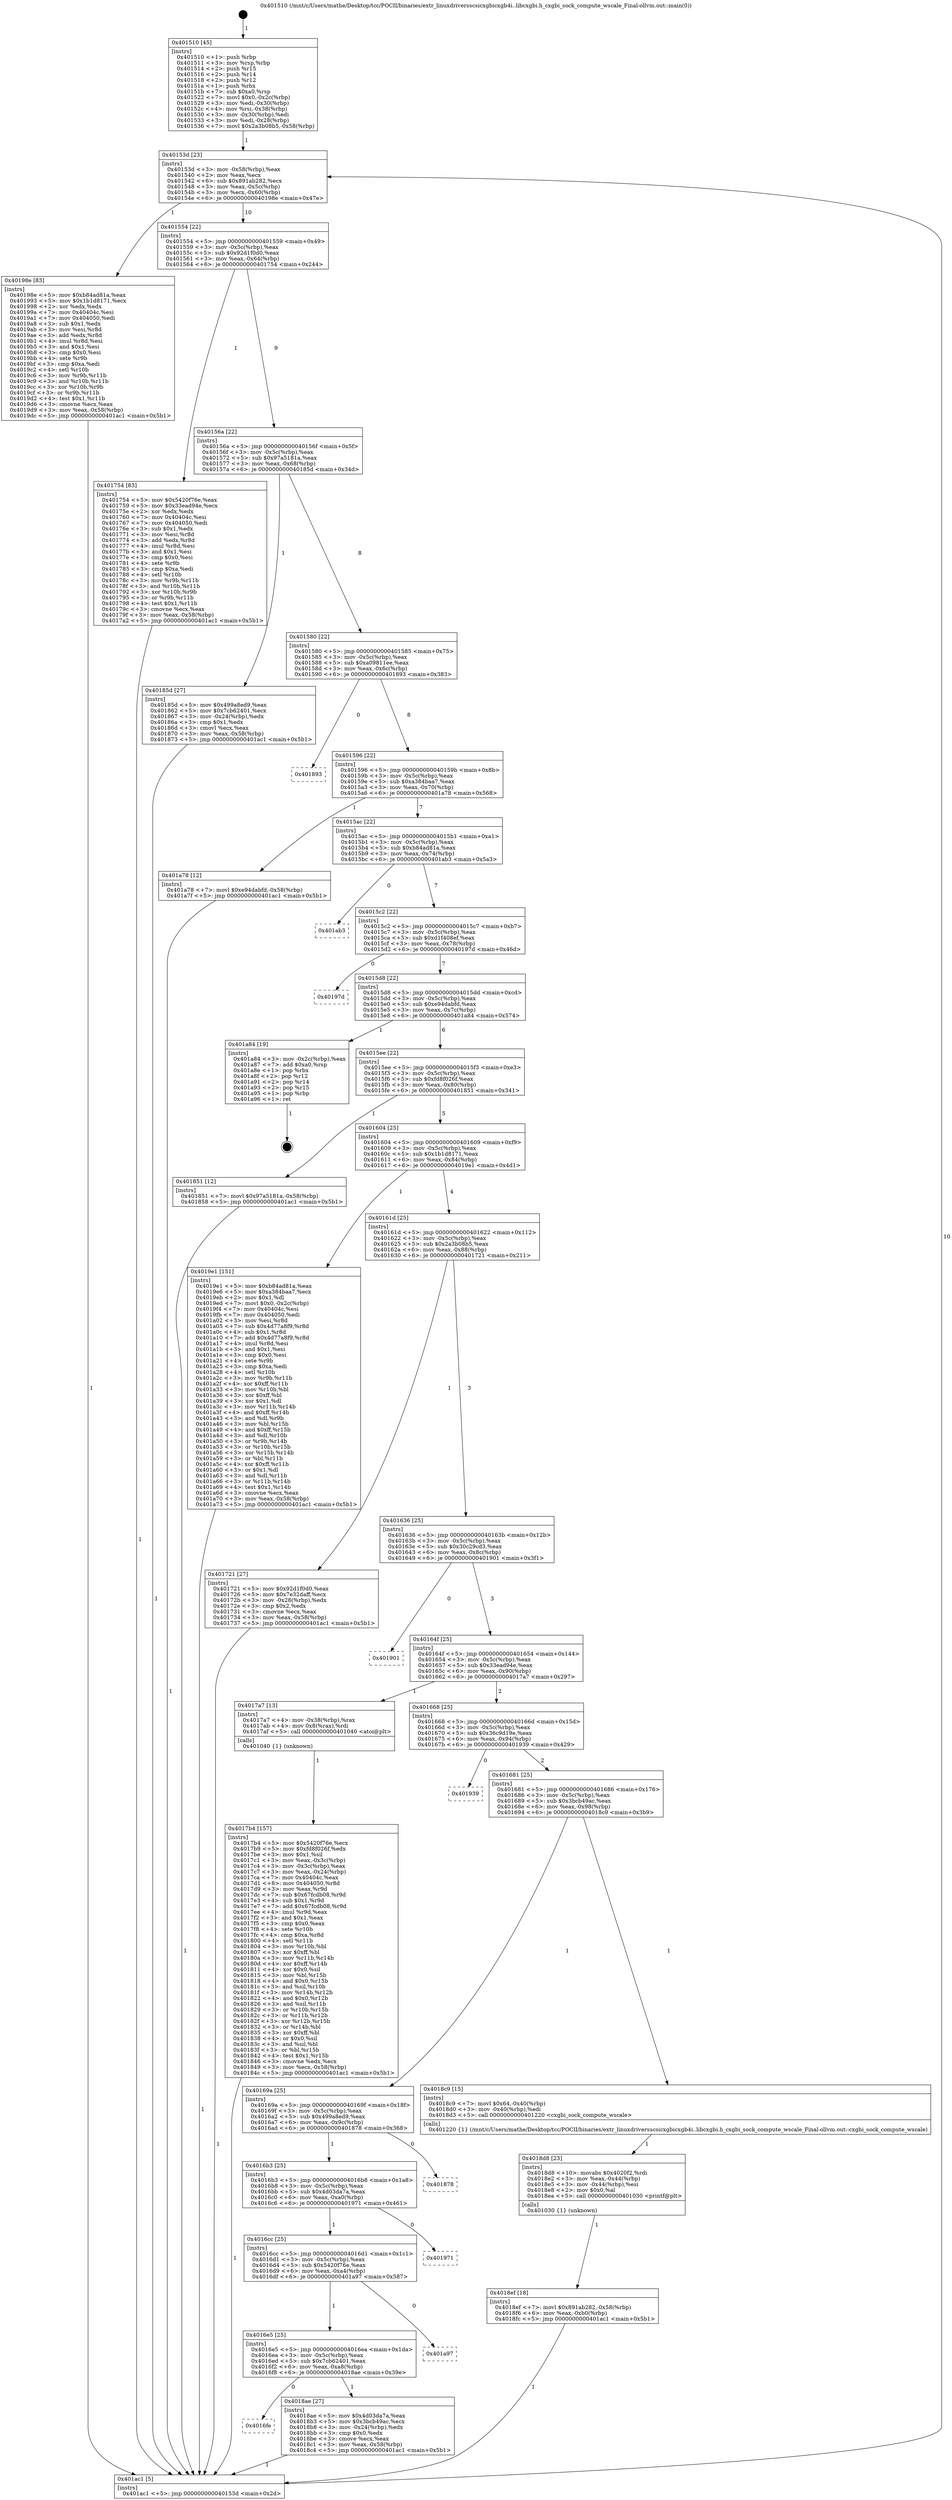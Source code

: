 digraph "0x401510" {
  label = "0x401510 (/mnt/c/Users/mathe/Desktop/tcc/POCII/binaries/extr_linuxdriversscsicxgbicxgb4i..libcxgbi.h_cxgbi_sock_compute_wscale_Final-ollvm.out::main(0))"
  labelloc = "t"
  node[shape=record]

  Entry [label="",width=0.3,height=0.3,shape=circle,fillcolor=black,style=filled]
  "0x40153d" [label="{
     0x40153d [23]\l
     | [instrs]\l
     &nbsp;&nbsp;0x40153d \<+3\>: mov -0x58(%rbp),%eax\l
     &nbsp;&nbsp;0x401540 \<+2\>: mov %eax,%ecx\l
     &nbsp;&nbsp;0x401542 \<+6\>: sub $0x891ab282,%ecx\l
     &nbsp;&nbsp;0x401548 \<+3\>: mov %eax,-0x5c(%rbp)\l
     &nbsp;&nbsp;0x40154b \<+3\>: mov %ecx,-0x60(%rbp)\l
     &nbsp;&nbsp;0x40154e \<+6\>: je 000000000040198e \<main+0x47e\>\l
  }"]
  "0x40198e" [label="{
     0x40198e [83]\l
     | [instrs]\l
     &nbsp;&nbsp;0x40198e \<+5\>: mov $0xb84ad81a,%eax\l
     &nbsp;&nbsp;0x401993 \<+5\>: mov $0x1b1d8171,%ecx\l
     &nbsp;&nbsp;0x401998 \<+2\>: xor %edx,%edx\l
     &nbsp;&nbsp;0x40199a \<+7\>: mov 0x40404c,%esi\l
     &nbsp;&nbsp;0x4019a1 \<+7\>: mov 0x404050,%edi\l
     &nbsp;&nbsp;0x4019a8 \<+3\>: sub $0x1,%edx\l
     &nbsp;&nbsp;0x4019ab \<+3\>: mov %esi,%r8d\l
     &nbsp;&nbsp;0x4019ae \<+3\>: add %edx,%r8d\l
     &nbsp;&nbsp;0x4019b1 \<+4\>: imul %r8d,%esi\l
     &nbsp;&nbsp;0x4019b5 \<+3\>: and $0x1,%esi\l
     &nbsp;&nbsp;0x4019b8 \<+3\>: cmp $0x0,%esi\l
     &nbsp;&nbsp;0x4019bb \<+4\>: sete %r9b\l
     &nbsp;&nbsp;0x4019bf \<+3\>: cmp $0xa,%edi\l
     &nbsp;&nbsp;0x4019c2 \<+4\>: setl %r10b\l
     &nbsp;&nbsp;0x4019c6 \<+3\>: mov %r9b,%r11b\l
     &nbsp;&nbsp;0x4019c9 \<+3\>: and %r10b,%r11b\l
     &nbsp;&nbsp;0x4019cc \<+3\>: xor %r10b,%r9b\l
     &nbsp;&nbsp;0x4019cf \<+3\>: or %r9b,%r11b\l
     &nbsp;&nbsp;0x4019d2 \<+4\>: test $0x1,%r11b\l
     &nbsp;&nbsp;0x4019d6 \<+3\>: cmovne %ecx,%eax\l
     &nbsp;&nbsp;0x4019d9 \<+3\>: mov %eax,-0x58(%rbp)\l
     &nbsp;&nbsp;0x4019dc \<+5\>: jmp 0000000000401ac1 \<main+0x5b1\>\l
  }"]
  "0x401554" [label="{
     0x401554 [22]\l
     | [instrs]\l
     &nbsp;&nbsp;0x401554 \<+5\>: jmp 0000000000401559 \<main+0x49\>\l
     &nbsp;&nbsp;0x401559 \<+3\>: mov -0x5c(%rbp),%eax\l
     &nbsp;&nbsp;0x40155c \<+5\>: sub $0x92d1f0d0,%eax\l
     &nbsp;&nbsp;0x401561 \<+3\>: mov %eax,-0x64(%rbp)\l
     &nbsp;&nbsp;0x401564 \<+6\>: je 0000000000401754 \<main+0x244\>\l
  }"]
  Exit [label="",width=0.3,height=0.3,shape=circle,fillcolor=black,style=filled,peripheries=2]
  "0x401754" [label="{
     0x401754 [83]\l
     | [instrs]\l
     &nbsp;&nbsp;0x401754 \<+5\>: mov $0x5420f76e,%eax\l
     &nbsp;&nbsp;0x401759 \<+5\>: mov $0x33ead94e,%ecx\l
     &nbsp;&nbsp;0x40175e \<+2\>: xor %edx,%edx\l
     &nbsp;&nbsp;0x401760 \<+7\>: mov 0x40404c,%esi\l
     &nbsp;&nbsp;0x401767 \<+7\>: mov 0x404050,%edi\l
     &nbsp;&nbsp;0x40176e \<+3\>: sub $0x1,%edx\l
     &nbsp;&nbsp;0x401771 \<+3\>: mov %esi,%r8d\l
     &nbsp;&nbsp;0x401774 \<+3\>: add %edx,%r8d\l
     &nbsp;&nbsp;0x401777 \<+4\>: imul %r8d,%esi\l
     &nbsp;&nbsp;0x40177b \<+3\>: and $0x1,%esi\l
     &nbsp;&nbsp;0x40177e \<+3\>: cmp $0x0,%esi\l
     &nbsp;&nbsp;0x401781 \<+4\>: sete %r9b\l
     &nbsp;&nbsp;0x401785 \<+3\>: cmp $0xa,%edi\l
     &nbsp;&nbsp;0x401788 \<+4\>: setl %r10b\l
     &nbsp;&nbsp;0x40178c \<+3\>: mov %r9b,%r11b\l
     &nbsp;&nbsp;0x40178f \<+3\>: and %r10b,%r11b\l
     &nbsp;&nbsp;0x401792 \<+3\>: xor %r10b,%r9b\l
     &nbsp;&nbsp;0x401795 \<+3\>: or %r9b,%r11b\l
     &nbsp;&nbsp;0x401798 \<+4\>: test $0x1,%r11b\l
     &nbsp;&nbsp;0x40179c \<+3\>: cmovne %ecx,%eax\l
     &nbsp;&nbsp;0x40179f \<+3\>: mov %eax,-0x58(%rbp)\l
     &nbsp;&nbsp;0x4017a2 \<+5\>: jmp 0000000000401ac1 \<main+0x5b1\>\l
  }"]
  "0x40156a" [label="{
     0x40156a [22]\l
     | [instrs]\l
     &nbsp;&nbsp;0x40156a \<+5\>: jmp 000000000040156f \<main+0x5f\>\l
     &nbsp;&nbsp;0x40156f \<+3\>: mov -0x5c(%rbp),%eax\l
     &nbsp;&nbsp;0x401572 \<+5\>: sub $0x97a5181a,%eax\l
     &nbsp;&nbsp;0x401577 \<+3\>: mov %eax,-0x68(%rbp)\l
     &nbsp;&nbsp;0x40157a \<+6\>: je 000000000040185d \<main+0x34d\>\l
  }"]
  "0x4018ef" [label="{
     0x4018ef [18]\l
     | [instrs]\l
     &nbsp;&nbsp;0x4018ef \<+7\>: movl $0x891ab282,-0x58(%rbp)\l
     &nbsp;&nbsp;0x4018f6 \<+6\>: mov %eax,-0xb0(%rbp)\l
     &nbsp;&nbsp;0x4018fc \<+5\>: jmp 0000000000401ac1 \<main+0x5b1\>\l
  }"]
  "0x40185d" [label="{
     0x40185d [27]\l
     | [instrs]\l
     &nbsp;&nbsp;0x40185d \<+5\>: mov $0x499a8ed9,%eax\l
     &nbsp;&nbsp;0x401862 \<+5\>: mov $0x7cb62401,%ecx\l
     &nbsp;&nbsp;0x401867 \<+3\>: mov -0x24(%rbp),%edx\l
     &nbsp;&nbsp;0x40186a \<+3\>: cmp $0x1,%edx\l
     &nbsp;&nbsp;0x40186d \<+3\>: cmovl %ecx,%eax\l
     &nbsp;&nbsp;0x401870 \<+3\>: mov %eax,-0x58(%rbp)\l
     &nbsp;&nbsp;0x401873 \<+5\>: jmp 0000000000401ac1 \<main+0x5b1\>\l
  }"]
  "0x401580" [label="{
     0x401580 [22]\l
     | [instrs]\l
     &nbsp;&nbsp;0x401580 \<+5\>: jmp 0000000000401585 \<main+0x75\>\l
     &nbsp;&nbsp;0x401585 \<+3\>: mov -0x5c(%rbp),%eax\l
     &nbsp;&nbsp;0x401588 \<+5\>: sub $0xa09811ee,%eax\l
     &nbsp;&nbsp;0x40158d \<+3\>: mov %eax,-0x6c(%rbp)\l
     &nbsp;&nbsp;0x401590 \<+6\>: je 0000000000401893 \<main+0x383\>\l
  }"]
  "0x4018d8" [label="{
     0x4018d8 [23]\l
     | [instrs]\l
     &nbsp;&nbsp;0x4018d8 \<+10\>: movabs $0x4020f2,%rdi\l
     &nbsp;&nbsp;0x4018e2 \<+3\>: mov %eax,-0x44(%rbp)\l
     &nbsp;&nbsp;0x4018e5 \<+3\>: mov -0x44(%rbp),%esi\l
     &nbsp;&nbsp;0x4018e8 \<+2\>: mov $0x0,%al\l
     &nbsp;&nbsp;0x4018ea \<+5\>: call 0000000000401030 \<printf@plt\>\l
     | [calls]\l
     &nbsp;&nbsp;0x401030 \{1\} (unknown)\l
  }"]
  "0x401893" [label="{
     0x401893\l
  }", style=dashed]
  "0x401596" [label="{
     0x401596 [22]\l
     | [instrs]\l
     &nbsp;&nbsp;0x401596 \<+5\>: jmp 000000000040159b \<main+0x8b\>\l
     &nbsp;&nbsp;0x40159b \<+3\>: mov -0x5c(%rbp),%eax\l
     &nbsp;&nbsp;0x40159e \<+5\>: sub $0xa384baa7,%eax\l
     &nbsp;&nbsp;0x4015a3 \<+3\>: mov %eax,-0x70(%rbp)\l
     &nbsp;&nbsp;0x4015a6 \<+6\>: je 0000000000401a78 \<main+0x568\>\l
  }"]
  "0x4016fe" [label="{
     0x4016fe\l
  }", style=dashed]
  "0x401a78" [label="{
     0x401a78 [12]\l
     | [instrs]\l
     &nbsp;&nbsp;0x401a78 \<+7\>: movl $0xe94dabfd,-0x58(%rbp)\l
     &nbsp;&nbsp;0x401a7f \<+5\>: jmp 0000000000401ac1 \<main+0x5b1\>\l
  }"]
  "0x4015ac" [label="{
     0x4015ac [22]\l
     | [instrs]\l
     &nbsp;&nbsp;0x4015ac \<+5\>: jmp 00000000004015b1 \<main+0xa1\>\l
     &nbsp;&nbsp;0x4015b1 \<+3\>: mov -0x5c(%rbp),%eax\l
     &nbsp;&nbsp;0x4015b4 \<+5\>: sub $0xb84ad81a,%eax\l
     &nbsp;&nbsp;0x4015b9 \<+3\>: mov %eax,-0x74(%rbp)\l
     &nbsp;&nbsp;0x4015bc \<+6\>: je 0000000000401ab3 \<main+0x5a3\>\l
  }"]
  "0x4018ae" [label="{
     0x4018ae [27]\l
     | [instrs]\l
     &nbsp;&nbsp;0x4018ae \<+5\>: mov $0x4d03da7a,%eax\l
     &nbsp;&nbsp;0x4018b3 \<+5\>: mov $0x3bcb49ac,%ecx\l
     &nbsp;&nbsp;0x4018b8 \<+3\>: mov -0x24(%rbp),%edx\l
     &nbsp;&nbsp;0x4018bb \<+3\>: cmp $0x0,%edx\l
     &nbsp;&nbsp;0x4018be \<+3\>: cmove %ecx,%eax\l
     &nbsp;&nbsp;0x4018c1 \<+3\>: mov %eax,-0x58(%rbp)\l
     &nbsp;&nbsp;0x4018c4 \<+5\>: jmp 0000000000401ac1 \<main+0x5b1\>\l
  }"]
  "0x401ab3" [label="{
     0x401ab3\l
  }", style=dashed]
  "0x4015c2" [label="{
     0x4015c2 [22]\l
     | [instrs]\l
     &nbsp;&nbsp;0x4015c2 \<+5\>: jmp 00000000004015c7 \<main+0xb7\>\l
     &nbsp;&nbsp;0x4015c7 \<+3\>: mov -0x5c(%rbp),%eax\l
     &nbsp;&nbsp;0x4015ca \<+5\>: sub $0xd1f408ef,%eax\l
     &nbsp;&nbsp;0x4015cf \<+3\>: mov %eax,-0x78(%rbp)\l
     &nbsp;&nbsp;0x4015d2 \<+6\>: je 000000000040197d \<main+0x46d\>\l
  }"]
  "0x4016e5" [label="{
     0x4016e5 [25]\l
     | [instrs]\l
     &nbsp;&nbsp;0x4016e5 \<+5\>: jmp 00000000004016ea \<main+0x1da\>\l
     &nbsp;&nbsp;0x4016ea \<+3\>: mov -0x5c(%rbp),%eax\l
     &nbsp;&nbsp;0x4016ed \<+5\>: sub $0x7cb62401,%eax\l
     &nbsp;&nbsp;0x4016f2 \<+6\>: mov %eax,-0xa8(%rbp)\l
     &nbsp;&nbsp;0x4016f8 \<+6\>: je 00000000004018ae \<main+0x39e\>\l
  }"]
  "0x40197d" [label="{
     0x40197d\l
  }", style=dashed]
  "0x4015d8" [label="{
     0x4015d8 [22]\l
     | [instrs]\l
     &nbsp;&nbsp;0x4015d8 \<+5\>: jmp 00000000004015dd \<main+0xcd\>\l
     &nbsp;&nbsp;0x4015dd \<+3\>: mov -0x5c(%rbp),%eax\l
     &nbsp;&nbsp;0x4015e0 \<+5\>: sub $0xe94dabfd,%eax\l
     &nbsp;&nbsp;0x4015e5 \<+3\>: mov %eax,-0x7c(%rbp)\l
     &nbsp;&nbsp;0x4015e8 \<+6\>: je 0000000000401a84 \<main+0x574\>\l
  }"]
  "0x401a97" [label="{
     0x401a97\l
  }", style=dashed]
  "0x401a84" [label="{
     0x401a84 [19]\l
     | [instrs]\l
     &nbsp;&nbsp;0x401a84 \<+3\>: mov -0x2c(%rbp),%eax\l
     &nbsp;&nbsp;0x401a87 \<+7\>: add $0xa0,%rsp\l
     &nbsp;&nbsp;0x401a8e \<+1\>: pop %rbx\l
     &nbsp;&nbsp;0x401a8f \<+2\>: pop %r12\l
     &nbsp;&nbsp;0x401a91 \<+2\>: pop %r14\l
     &nbsp;&nbsp;0x401a93 \<+2\>: pop %r15\l
     &nbsp;&nbsp;0x401a95 \<+1\>: pop %rbp\l
     &nbsp;&nbsp;0x401a96 \<+1\>: ret\l
  }"]
  "0x4015ee" [label="{
     0x4015ee [22]\l
     | [instrs]\l
     &nbsp;&nbsp;0x4015ee \<+5\>: jmp 00000000004015f3 \<main+0xe3\>\l
     &nbsp;&nbsp;0x4015f3 \<+3\>: mov -0x5c(%rbp),%eax\l
     &nbsp;&nbsp;0x4015f6 \<+5\>: sub $0xfd8f026f,%eax\l
     &nbsp;&nbsp;0x4015fb \<+3\>: mov %eax,-0x80(%rbp)\l
     &nbsp;&nbsp;0x4015fe \<+6\>: je 0000000000401851 \<main+0x341\>\l
  }"]
  "0x4016cc" [label="{
     0x4016cc [25]\l
     | [instrs]\l
     &nbsp;&nbsp;0x4016cc \<+5\>: jmp 00000000004016d1 \<main+0x1c1\>\l
     &nbsp;&nbsp;0x4016d1 \<+3\>: mov -0x5c(%rbp),%eax\l
     &nbsp;&nbsp;0x4016d4 \<+5\>: sub $0x5420f76e,%eax\l
     &nbsp;&nbsp;0x4016d9 \<+6\>: mov %eax,-0xa4(%rbp)\l
     &nbsp;&nbsp;0x4016df \<+6\>: je 0000000000401a97 \<main+0x587\>\l
  }"]
  "0x401851" [label="{
     0x401851 [12]\l
     | [instrs]\l
     &nbsp;&nbsp;0x401851 \<+7\>: movl $0x97a5181a,-0x58(%rbp)\l
     &nbsp;&nbsp;0x401858 \<+5\>: jmp 0000000000401ac1 \<main+0x5b1\>\l
  }"]
  "0x401604" [label="{
     0x401604 [25]\l
     | [instrs]\l
     &nbsp;&nbsp;0x401604 \<+5\>: jmp 0000000000401609 \<main+0xf9\>\l
     &nbsp;&nbsp;0x401609 \<+3\>: mov -0x5c(%rbp),%eax\l
     &nbsp;&nbsp;0x40160c \<+5\>: sub $0x1b1d8171,%eax\l
     &nbsp;&nbsp;0x401611 \<+6\>: mov %eax,-0x84(%rbp)\l
     &nbsp;&nbsp;0x401617 \<+6\>: je 00000000004019e1 \<main+0x4d1\>\l
  }"]
  "0x401971" [label="{
     0x401971\l
  }", style=dashed]
  "0x4019e1" [label="{
     0x4019e1 [151]\l
     | [instrs]\l
     &nbsp;&nbsp;0x4019e1 \<+5\>: mov $0xb84ad81a,%eax\l
     &nbsp;&nbsp;0x4019e6 \<+5\>: mov $0xa384baa7,%ecx\l
     &nbsp;&nbsp;0x4019eb \<+2\>: mov $0x1,%dl\l
     &nbsp;&nbsp;0x4019ed \<+7\>: movl $0x0,-0x2c(%rbp)\l
     &nbsp;&nbsp;0x4019f4 \<+7\>: mov 0x40404c,%esi\l
     &nbsp;&nbsp;0x4019fb \<+7\>: mov 0x404050,%edi\l
     &nbsp;&nbsp;0x401a02 \<+3\>: mov %esi,%r8d\l
     &nbsp;&nbsp;0x401a05 \<+7\>: sub $0x4d77a8f9,%r8d\l
     &nbsp;&nbsp;0x401a0c \<+4\>: sub $0x1,%r8d\l
     &nbsp;&nbsp;0x401a10 \<+7\>: add $0x4d77a8f9,%r8d\l
     &nbsp;&nbsp;0x401a17 \<+4\>: imul %r8d,%esi\l
     &nbsp;&nbsp;0x401a1b \<+3\>: and $0x1,%esi\l
     &nbsp;&nbsp;0x401a1e \<+3\>: cmp $0x0,%esi\l
     &nbsp;&nbsp;0x401a21 \<+4\>: sete %r9b\l
     &nbsp;&nbsp;0x401a25 \<+3\>: cmp $0xa,%edi\l
     &nbsp;&nbsp;0x401a28 \<+4\>: setl %r10b\l
     &nbsp;&nbsp;0x401a2c \<+3\>: mov %r9b,%r11b\l
     &nbsp;&nbsp;0x401a2f \<+4\>: xor $0xff,%r11b\l
     &nbsp;&nbsp;0x401a33 \<+3\>: mov %r10b,%bl\l
     &nbsp;&nbsp;0x401a36 \<+3\>: xor $0xff,%bl\l
     &nbsp;&nbsp;0x401a39 \<+3\>: xor $0x1,%dl\l
     &nbsp;&nbsp;0x401a3c \<+3\>: mov %r11b,%r14b\l
     &nbsp;&nbsp;0x401a3f \<+4\>: and $0xff,%r14b\l
     &nbsp;&nbsp;0x401a43 \<+3\>: and %dl,%r9b\l
     &nbsp;&nbsp;0x401a46 \<+3\>: mov %bl,%r15b\l
     &nbsp;&nbsp;0x401a49 \<+4\>: and $0xff,%r15b\l
     &nbsp;&nbsp;0x401a4d \<+3\>: and %dl,%r10b\l
     &nbsp;&nbsp;0x401a50 \<+3\>: or %r9b,%r14b\l
     &nbsp;&nbsp;0x401a53 \<+3\>: or %r10b,%r15b\l
     &nbsp;&nbsp;0x401a56 \<+3\>: xor %r15b,%r14b\l
     &nbsp;&nbsp;0x401a59 \<+3\>: or %bl,%r11b\l
     &nbsp;&nbsp;0x401a5c \<+4\>: xor $0xff,%r11b\l
     &nbsp;&nbsp;0x401a60 \<+3\>: or $0x1,%dl\l
     &nbsp;&nbsp;0x401a63 \<+3\>: and %dl,%r11b\l
     &nbsp;&nbsp;0x401a66 \<+3\>: or %r11b,%r14b\l
     &nbsp;&nbsp;0x401a69 \<+4\>: test $0x1,%r14b\l
     &nbsp;&nbsp;0x401a6d \<+3\>: cmovne %ecx,%eax\l
     &nbsp;&nbsp;0x401a70 \<+3\>: mov %eax,-0x58(%rbp)\l
     &nbsp;&nbsp;0x401a73 \<+5\>: jmp 0000000000401ac1 \<main+0x5b1\>\l
  }"]
  "0x40161d" [label="{
     0x40161d [25]\l
     | [instrs]\l
     &nbsp;&nbsp;0x40161d \<+5\>: jmp 0000000000401622 \<main+0x112\>\l
     &nbsp;&nbsp;0x401622 \<+3\>: mov -0x5c(%rbp),%eax\l
     &nbsp;&nbsp;0x401625 \<+5\>: sub $0x2a3b08b5,%eax\l
     &nbsp;&nbsp;0x40162a \<+6\>: mov %eax,-0x88(%rbp)\l
     &nbsp;&nbsp;0x401630 \<+6\>: je 0000000000401721 \<main+0x211\>\l
  }"]
  "0x4016b3" [label="{
     0x4016b3 [25]\l
     | [instrs]\l
     &nbsp;&nbsp;0x4016b3 \<+5\>: jmp 00000000004016b8 \<main+0x1a8\>\l
     &nbsp;&nbsp;0x4016b8 \<+3\>: mov -0x5c(%rbp),%eax\l
     &nbsp;&nbsp;0x4016bb \<+5\>: sub $0x4d03da7a,%eax\l
     &nbsp;&nbsp;0x4016c0 \<+6\>: mov %eax,-0xa0(%rbp)\l
     &nbsp;&nbsp;0x4016c6 \<+6\>: je 0000000000401971 \<main+0x461\>\l
  }"]
  "0x401721" [label="{
     0x401721 [27]\l
     | [instrs]\l
     &nbsp;&nbsp;0x401721 \<+5\>: mov $0x92d1f0d0,%eax\l
     &nbsp;&nbsp;0x401726 \<+5\>: mov $0x7e32daff,%ecx\l
     &nbsp;&nbsp;0x40172b \<+3\>: mov -0x28(%rbp),%edx\l
     &nbsp;&nbsp;0x40172e \<+3\>: cmp $0x2,%edx\l
     &nbsp;&nbsp;0x401731 \<+3\>: cmovne %ecx,%eax\l
     &nbsp;&nbsp;0x401734 \<+3\>: mov %eax,-0x58(%rbp)\l
     &nbsp;&nbsp;0x401737 \<+5\>: jmp 0000000000401ac1 \<main+0x5b1\>\l
  }"]
  "0x401636" [label="{
     0x401636 [25]\l
     | [instrs]\l
     &nbsp;&nbsp;0x401636 \<+5\>: jmp 000000000040163b \<main+0x12b\>\l
     &nbsp;&nbsp;0x40163b \<+3\>: mov -0x5c(%rbp),%eax\l
     &nbsp;&nbsp;0x40163e \<+5\>: sub $0x30c29cd3,%eax\l
     &nbsp;&nbsp;0x401643 \<+6\>: mov %eax,-0x8c(%rbp)\l
     &nbsp;&nbsp;0x401649 \<+6\>: je 0000000000401901 \<main+0x3f1\>\l
  }"]
  "0x401ac1" [label="{
     0x401ac1 [5]\l
     | [instrs]\l
     &nbsp;&nbsp;0x401ac1 \<+5\>: jmp 000000000040153d \<main+0x2d\>\l
  }"]
  "0x401510" [label="{
     0x401510 [45]\l
     | [instrs]\l
     &nbsp;&nbsp;0x401510 \<+1\>: push %rbp\l
     &nbsp;&nbsp;0x401511 \<+3\>: mov %rsp,%rbp\l
     &nbsp;&nbsp;0x401514 \<+2\>: push %r15\l
     &nbsp;&nbsp;0x401516 \<+2\>: push %r14\l
     &nbsp;&nbsp;0x401518 \<+2\>: push %r12\l
     &nbsp;&nbsp;0x40151a \<+1\>: push %rbx\l
     &nbsp;&nbsp;0x40151b \<+7\>: sub $0xa0,%rsp\l
     &nbsp;&nbsp;0x401522 \<+7\>: movl $0x0,-0x2c(%rbp)\l
     &nbsp;&nbsp;0x401529 \<+3\>: mov %edi,-0x30(%rbp)\l
     &nbsp;&nbsp;0x40152c \<+4\>: mov %rsi,-0x38(%rbp)\l
     &nbsp;&nbsp;0x401530 \<+3\>: mov -0x30(%rbp),%edi\l
     &nbsp;&nbsp;0x401533 \<+3\>: mov %edi,-0x28(%rbp)\l
     &nbsp;&nbsp;0x401536 \<+7\>: movl $0x2a3b08b5,-0x58(%rbp)\l
  }"]
  "0x401878" [label="{
     0x401878\l
  }", style=dashed]
  "0x401901" [label="{
     0x401901\l
  }", style=dashed]
  "0x40164f" [label="{
     0x40164f [25]\l
     | [instrs]\l
     &nbsp;&nbsp;0x40164f \<+5\>: jmp 0000000000401654 \<main+0x144\>\l
     &nbsp;&nbsp;0x401654 \<+3\>: mov -0x5c(%rbp),%eax\l
     &nbsp;&nbsp;0x401657 \<+5\>: sub $0x33ead94e,%eax\l
     &nbsp;&nbsp;0x40165c \<+6\>: mov %eax,-0x90(%rbp)\l
     &nbsp;&nbsp;0x401662 \<+6\>: je 00000000004017a7 \<main+0x297\>\l
  }"]
  "0x40169a" [label="{
     0x40169a [25]\l
     | [instrs]\l
     &nbsp;&nbsp;0x40169a \<+5\>: jmp 000000000040169f \<main+0x18f\>\l
     &nbsp;&nbsp;0x40169f \<+3\>: mov -0x5c(%rbp),%eax\l
     &nbsp;&nbsp;0x4016a2 \<+5\>: sub $0x499a8ed9,%eax\l
     &nbsp;&nbsp;0x4016a7 \<+6\>: mov %eax,-0x9c(%rbp)\l
     &nbsp;&nbsp;0x4016ad \<+6\>: je 0000000000401878 \<main+0x368\>\l
  }"]
  "0x4017a7" [label="{
     0x4017a7 [13]\l
     | [instrs]\l
     &nbsp;&nbsp;0x4017a7 \<+4\>: mov -0x38(%rbp),%rax\l
     &nbsp;&nbsp;0x4017ab \<+4\>: mov 0x8(%rax),%rdi\l
     &nbsp;&nbsp;0x4017af \<+5\>: call 0000000000401040 \<atoi@plt\>\l
     | [calls]\l
     &nbsp;&nbsp;0x401040 \{1\} (unknown)\l
  }"]
  "0x401668" [label="{
     0x401668 [25]\l
     | [instrs]\l
     &nbsp;&nbsp;0x401668 \<+5\>: jmp 000000000040166d \<main+0x15d\>\l
     &nbsp;&nbsp;0x40166d \<+3\>: mov -0x5c(%rbp),%eax\l
     &nbsp;&nbsp;0x401670 \<+5\>: sub $0x36c9d19e,%eax\l
     &nbsp;&nbsp;0x401675 \<+6\>: mov %eax,-0x94(%rbp)\l
     &nbsp;&nbsp;0x40167b \<+6\>: je 0000000000401939 \<main+0x429\>\l
  }"]
  "0x4017b4" [label="{
     0x4017b4 [157]\l
     | [instrs]\l
     &nbsp;&nbsp;0x4017b4 \<+5\>: mov $0x5420f76e,%ecx\l
     &nbsp;&nbsp;0x4017b9 \<+5\>: mov $0xfd8f026f,%edx\l
     &nbsp;&nbsp;0x4017be \<+3\>: mov $0x1,%sil\l
     &nbsp;&nbsp;0x4017c1 \<+3\>: mov %eax,-0x3c(%rbp)\l
     &nbsp;&nbsp;0x4017c4 \<+3\>: mov -0x3c(%rbp),%eax\l
     &nbsp;&nbsp;0x4017c7 \<+3\>: mov %eax,-0x24(%rbp)\l
     &nbsp;&nbsp;0x4017ca \<+7\>: mov 0x40404c,%eax\l
     &nbsp;&nbsp;0x4017d1 \<+8\>: mov 0x404050,%r8d\l
     &nbsp;&nbsp;0x4017d9 \<+3\>: mov %eax,%r9d\l
     &nbsp;&nbsp;0x4017dc \<+7\>: sub $0x67fcdb08,%r9d\l
     &nbsp;&nbsp;0x4017e3 \<+4\>: sub $0x1,%r9d\l
     &nbsp;&nbsp;0x4017e7 \<+7\>: add $0x67fcdb08,%r9d\l
     &nbsp;&nbsp;0x4017ee \<+4\>: imul %r9d,%eax\l
     &nbsp;&nbsp;0x4017f2 \<+3\>: and $0x1,%eax\l
     &nbsp;&nbsp;0x4017f5 \<+3\>: cmp $0x0,%eax\l
     &nbsp;&nbsp;0x4017f8 \<+4\>: sete %r10b\l
     &nbsp;&nbsp;0x4017fc \<+4\>: cmp $0xa,%r8d\l
     &nbsp;&nbsp;0x401800 \<+4\>: setl %r11b\l
     &nbsp;&nbsp;0x401804 \<+3\>: mov %r10b,%bl\l
     &nbsp;&nbsp;0x401807 \<+3\>: xor $0xff,%bl\l
     &nbsp;&nbsp;0x40180a \<+3\>: mov %r11b,%r14b\l
     &nbsp;&nbsp;0x40180d \<+4\>: xor $0xff,%r14b\l
     &nbsp;&nbsp;0x401811 \<+4\>: xor $0x0,%sil\l
     &nbsp;&nbsp;0x401815 \<+3\>: mov %bl,%r15b\l
     &nbsp;&nbsp;0x401818 \<+4\>: and $0x0,%r15b\l
     &nbsp;&nbsp;0x40181c \<+3\>: and %sil,%r10b\l
     &nbsp;&nbsp;0x40181f \<+3\>: mov %r14b,%r12b\l
     &nbsp;&nbsp;0x401822 \<+4\>: and $0x0,%r12b\l
     &nbsp;&nbsp;0x401826 \<+3\>: and %sil,%r11b\l
     &nbsp;&nbsp;0x401829 \<+3\>: or %r10b,%r15b\l
     &nbsp;&nbsp;0x40182c \<+3\>: or %r11b,%r12b\l
     &nbsp;&nbsp;0x40182f \<+3\>: xor %r12b,%r15b\l
     &nbsp;&nbsp;0x401832 \<+3\>: or %r14b,%bl\l
     &nbsp;&nbsp;0x401835 \<+3\>: xor $0xff,%bl\l
     &nbsp;&nbsp;0x401838 \<+4\>: or $0x0,%sil\l
     &nbsp;&nbsp;0x40183c \<+3\>: and %sil,%bl\l
     &nbsp;&nbsp;0x40183f \<+3\>: or %bl,%r15b\l
     &nbsp;&nbsp;0x401842 \<+4\>: test $0x1,%r15b\l
     &nbsp;&nbsp;0x401846 \<+3\>: cmovne %edx,%ecx\l
     &nbsp;&nbsp;0x401849 \<+3\>: mov %ecx,-0x58(%rbp)\l
     &nbsp;&nbsp;0x40184c \<+5\>: jmp 0000000000401ac1 \<main+0x5b1\>\l
  }"]
  "0x4018c9" [label="{
     0x4018c9 [15]\l
     | [instrs]\l
     &nbsp;&nbsp;0x4018c9 \<+7\>: movl $0x64,-0x40(%rbp)\l
     &nbsp;&nbsp;0x4018d0 \<+3\>: mov -0x40(%rbp),%edi\l
     &nbsp;&nbsp;0x4018d3 \<+5\>: call 0000000000401220 \<cxgbi_sock_compute_wscale\>\l
     | [calls]\l
     &nbsp;&nbsp;0x401220 \{1\} (/mnt/c/Users/mathe/Desktop/tcc/POCII/binaries/extr_linuxdriversscsicxgbicxgb4i..libcxgbi.h_cxgbi_sock_compute_wscale_Final-ollvm.out::cxgbi_sock_compute_wscale)\l
  }"]
  "0x401939" [label="{
     0x401939\l
  }", style=dashed]
  "0x401681" [label="{
     0x401681 [25]\l
     | [instrs]\l
     &nbsp;&nbsp;0x401681 \<+5\>: jmp 0000000000401686 \<main+0x176\>\l
     &nbsp;&nbsp;0x401686 \<+3\>: mov -0x5c(%rbp),%eax\l
     &nbsp;&nbsp;0x401689 \<+5\>: sub $0x3bcb49ac,%eax\l
     &nbsp;&nbsp;0x40168e \<+6\>: mov %eax,-0x98(%rbp)\l
     &nbsp;&nbsp;0x401694 \<+6\>: je 00000000004018c9 \<main+0x3b9\>\l
  }"]
  Entry -> "0x401510" [label=" 1"]
  "0x40153d" -> "0x40198e" [label=" 1"]
  "0x40153d" -> "0x401554" [label=" 10"]
  "0x401a84" -> Exit [label=" 1"]
  "0x401554" -> "0x401754" [label=" 1"]
  "0x401554" -> "0x40156a" [label=" 9"]
  "0x401a78" -> "0x401ac1" [label=" 1"]
  "0x40156a" -> "0x40185d" [label=" 1"]
  "0x40156a" -> "0x401580" [label=" 8"]
  "0x4019e1" -> "0x401ac1" [label=" 1"]
  "0x401580" -> "0x401893" [label=" 0"]
  "0x401580" -> "0x401596" [label=" 8"]
  "0x40198e" -> "0x401ac1" [label=" 1"]
  "0x401596" -> "0x401a78" [label=" 1"]
  "0x401596" -> "0x4015ac" [label=" 7"]
  "0x4018ef" -> "0x401ac1" [label=" 1"]
  "0x4015ac" -> "0x401ab3" [label=" 0"]
  "0x4015ac" -> "0x4015c2" [label=" 7"]
  "0x4018d8" -> "0x4018ef" [label=" 1"]
  "0x4015c2" -> "0x40197d" [label=" 0"]
  "0x4015c2" -> "0x4015d8" [label=" 7"]
  "0x4018ae" -> "0x401ac1" [label=" 1"]
  "0x4015d8" -> "0x401a84" [label=" 1"]
  "0x4015d8" -> "0x4015ee" [label=" 6"]
  "0x4016e5" -> "0x4016fe" [label=" 0"]
  "0x4015ee" -> "0x401851" [label=" 1"]
  "0x4015ee" -> "0x401604" [label=" 5"]
  "0x4018c9" -> "0x4018d8" [label=" 1"]
  "0x401604" -> "0x4019e1" [label=" 1"]
  "0x401604" -> "0x40161d" [label=" 4"]
  "0x4016cc" -> "0x4016e5" [label=" 1"]
  "0x40161d" -> "0x401721" [label=" 1"]
  "0x40161d" -> "0x401636" [label=" 3"]
  "0x401721" -> "0x401ac1" [label=" 1"]
  "0x401510" -> "0x40153d" [label=" 1"]
  "0x401ac1" -> "0x40153d" [label=" 10"]
  "0x401754" -> "0x401ac1" [label=" 1"]
  "0x4016e5" -> "0x4018ae" [label=" 1"]
  "0x401636" -> "0x401901" [label=" 0"]
  "0x401636" -> "0x40164f" [label=" 3"]
  "0x4016b3" -> "0x4016cc" [label=" 1"]
  "0x40164f" -> "0x4017a7" [label=" 1"]
  "0x40164f" -> "0x401668" [label=" 2"]
  "0x4017a7" -> "0x4017b4" [label=" 1"]
  "0x4017b4" -> "0x401ac1" [label=" 1"]
  "0x401851" -> "0x401ac1" [label=" 1"]
  "0x40185d" -> "0x401ac1" [label=" 1"]
  "0x4016cc" -> "0x401a97" [label=" 0"]
  "0x401668" -> "0x401939" [label=" 0"]
  "0x401668" -> "0x401681" [label=" 2"]
  "0x40169a" -> "0x4016b3" [label=" 1"]
  "0x401681" -> "0x4018c9" [label=" 1"]
  "0x401681" -> "0x40169a" [label=" 1"]
  "0x4016b3" -> "0x401971" [label=" 0"]
  "0x40169a" -> "0x401878" [label=" 0"]
}
